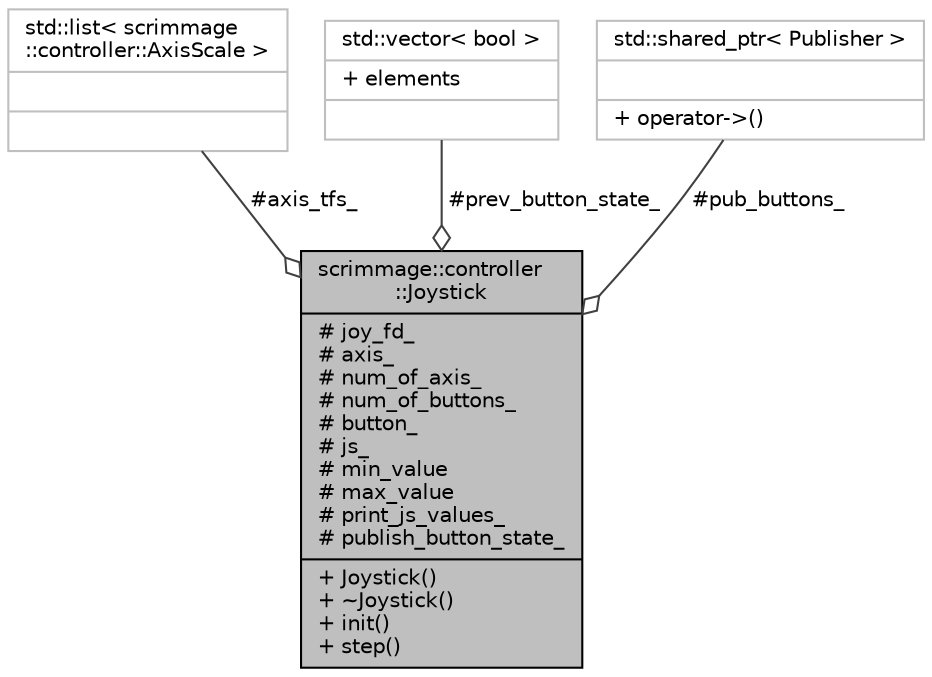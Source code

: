 digraph "scrimmage::controller::Joystick"
{
 // LATEX_PDF_SIZE
  edge [fontname="Helvetica",fontsize="10",labelfontname="Helvetica",labelfontsize="10"];
  node [fontname="Helvetica",fontsize="10",shape=record];
  Node1 [label="{scrimmage::controller\l::Joystick\n|# joy_fd_\l# axis_\l# num_of_axis_\l# num_of_buttons_\l# button_\l# js_\l# min_value\l# max_value\l# print_js_values_\l# publish_button_state_\l|+ Joystick()\l+ ~Joystick()\l+ init()\l+ step()\l}",height=0.2,width=0.4,color="black", fillcolor="grey75", style="filled", fontcolor="black",tooltip=" "];
  Node2 -> Node1 [color="grey25",fontsize="10",style="solid",label=" #axis_tfs_" ,arrowhead="odiamond",fontname="Helvetica"];
  Node2 [label="{std::list\< scrimmage\l::controller::AxisScale \>\n||}",height=0.2,width=0.4,color="grey75", fillcolor="white", style="filled",tooltip=" "];
  Node6 -> Node1 [color="grey25",fontsize="10",style="solid",label=" #prev_button_state_" ,arrowhead="odiamond",fontname="Helvetica"];
  Node6 [label="{std::vector\< bool \>\n|+ elements\l|}",height=0.2,width=0.4,color="grey75", fillcolor="white", style="filled",tooltip=" "];
  Node8 -> Node1 [color="grey25",fontsize="10",style="solid",label=" #pub_buttons_" ,arrowhead="odiamond",fontname="Helvetica"];
  Node8 [label="{std::shared_ptr\< Publisher \>\n||+ operator-\>()\l}",height=0.2,width=0.4,color="grey75", fillcolor="white", style="filled",tooltip=" "];
}
